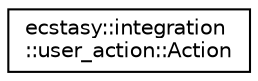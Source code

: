 digraph "Graphical Class Hierarchy"
{
 // LATEX_PDF_SIZE
  edge [fontname="Helvetica",fontsize="10",labelfontname="Helvetica",labelfontsize="10"];
  node [fontname="Helvetica",fontsize="10",shape=record];
  rankdir="LR";
  Node0 [label="ecstasy::integration\l::user_action::Action",height=0.2,width=0.4,color="black", fillcolor="white", style="filled",URL="$structecstasy_1_1integration_1_1user__action_1_1_action.html",tooltip=" "];
}
